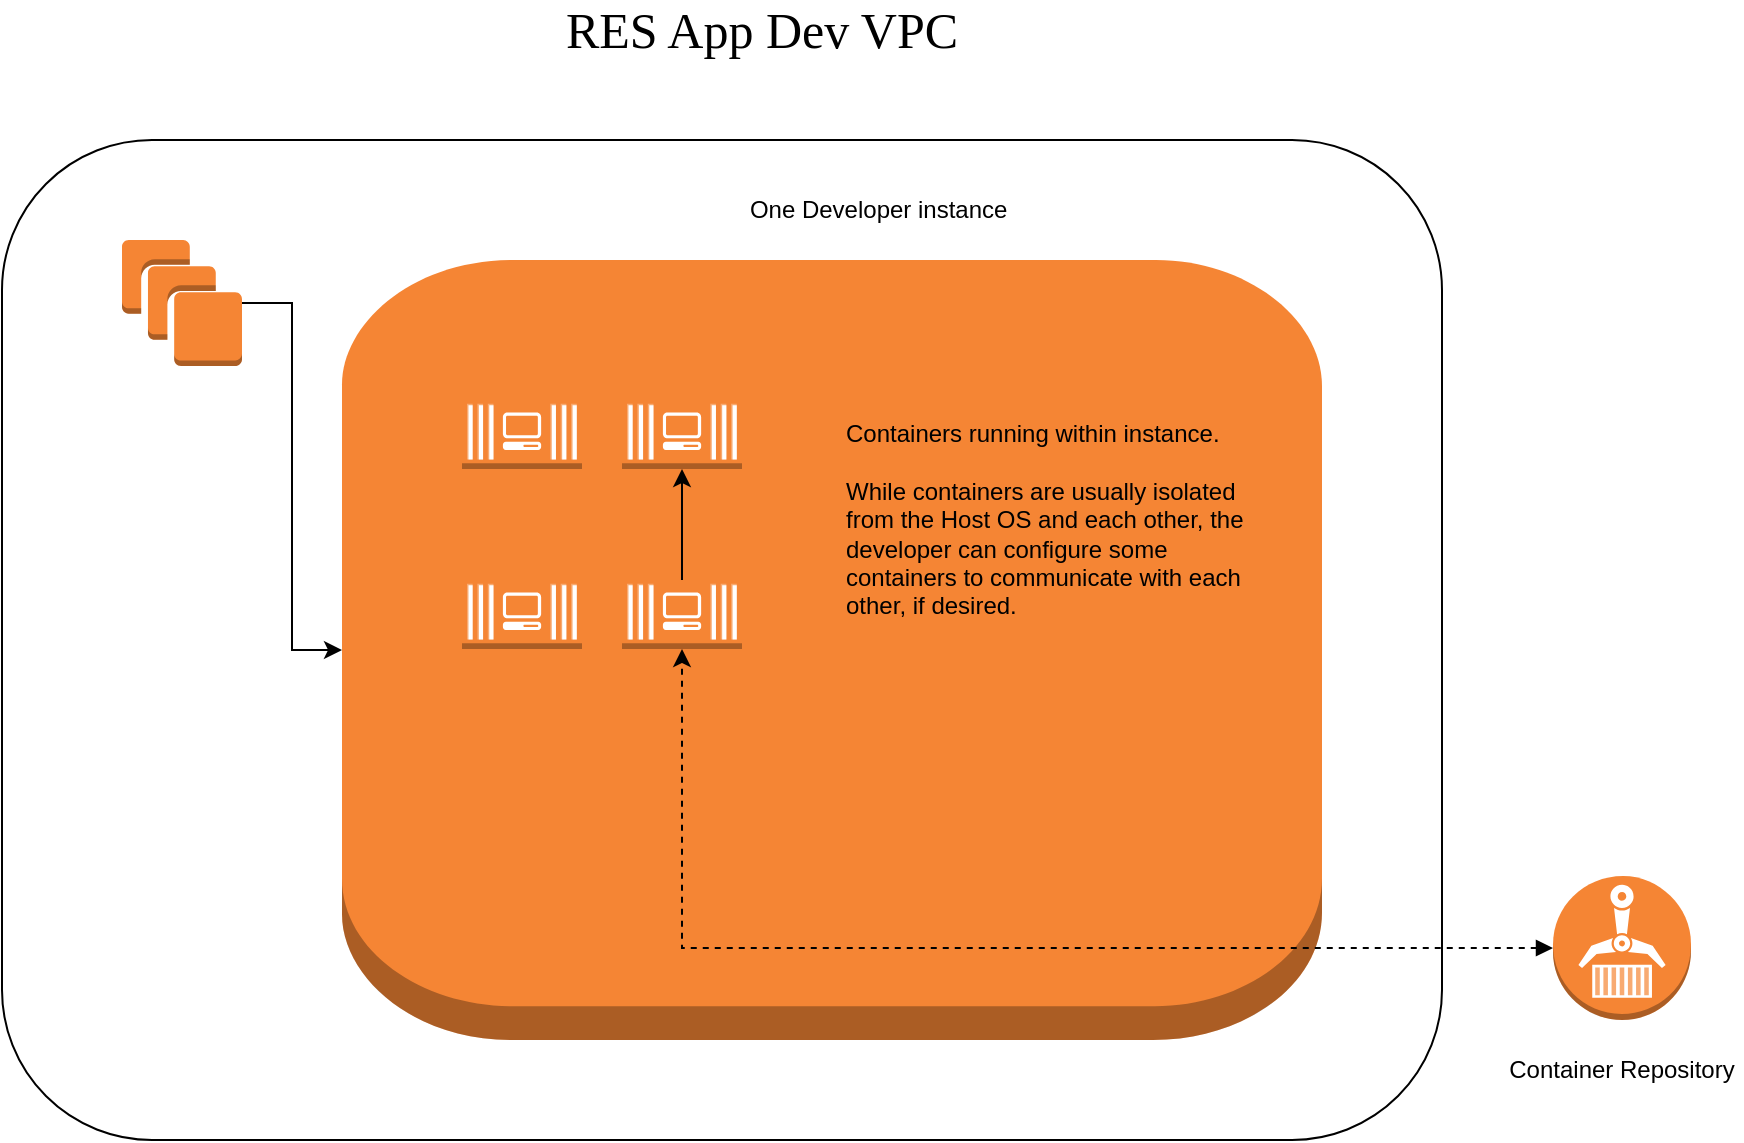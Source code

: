 <mxfile version="21.2.9" type="github">
  <diagram name="Page-1" id="zYuu9pua7qCV4rpFZ7cc">
    <mxGraphModel dx="1194" dy="734" grid="1" gridSize="10" guides="1" tooltips="1" connect="1" arrows="1" fold="1" page="1" pageScale="1" pageWidth="850" pageHeight="1100" math="0" shadow="0">
      <root>
        <mxCell id="0" />
        <mxCell id="1" parent="0" />
        <mxCell id="AQe1WXLrc3i2_WxAf1Ih-1" value="" style="rounded=1;whiteSpace=wrap;html=1;" vertex="1" parent="1">
          <mxGeometry x="70" y="110" width="720" height="500" as="geometry" />
        </mxCell>
        <mxCell id="AQe1WXLrc3i2_WxAf1Ih-3" value="" style="outlineConnect=0;dashed=0;verticalLabelPosition=bottom;verticalAlign=top;align=center;html=1;shape=mxgraph.aws3.instance;fillColor=#F58534;gradientColor=none;" vertex="1" parent="1">
          <mxGeometry x="240" y="170" width="490" height="390" as="geometry" />
        </mxCell>
        <mxCell id="AQe1WXLrc3i2_WxAf1Ih-2" value="&lt;font style=&quot;font-size: 25px;&quot; face=&quot;Verdana&quot;&gt;RES App Dev VPC&lt;/font&gt;" style="text;strokeColor=none;align=center;fillColor=none;html=1;verticalAlign=middle;whiteSpace=wrap;rounded=0;" vertex="1" parent="1">
          <mxGeometry x="260" y="40" width="380" height="30" as="geometry" />
        </mxCell>
        <mxCell id="AQe1WXLrc3i2_WxAf1Ih-5" style="edgeStyle=orthogonalEdgeStyle;rounded=0;orthogonalLoop=1;jettySize=auto;html=1;" edge="1" parent="1" source="AQe1WXLrc3i2_WxAf1Ih-4" target="AQe1WXLrc3i2_WxAf1Ih-3">
          <mxGeometry relative="1" as="geometry" />
        </mxCell>
        <mxCell id="AQe1WXLrc3i2_WxAf1Ih-4" value="" style="outlineConnect=0;dashed=0;verticalLabelPosition=bottom;verticalAlign=top;align=center;html=1;shape=mxgraph.aws3.instances;fillColor=#F58534;gradientColor=none;" vertex="1" parent="1">
          <mxGeometry x="130" y="160" width="60" height="63" as="geometry" />
        </mxCell>
        <mxCell id="AQe1WXLrc3i2_WxAf1Ih-6" value="One Developer instance&amp;nbsp;" style="text;strokeColor=none;align=center;fillColor=none;html=1;verticalAlign=middle;whiteSpace=wrap;rounded=0;" vertex="1" parent="1">
          <mxGeometry x="430" y="130" width="160" height="30" as="geometry" />
        </mxCell>
        <mxCell id="AQe1WXLrc3i2_WxAf1Ih-16" value="" style="edgeStyle=orthogonalEdgeStyle;rounded=0;orthogonalLoop=1;jettySize=auto;html=1;entryX=0.5;entryY=1;entryDx=0;entryDy=0;entryPerimeter=0;startArrow=block;startFill=1;dashed=1;" edge="1" parent="1" source="AQe1WXLrc3i2_WxAf1Ih-8" target="AQe1WXLrc3i2_WxAf1Ih-11">
          <mxGeometry relative="1" as="geometry">
            <mxPoint x="410" y="420" as="targetPoint" />
            <Array as="points" />
          </mxGeometry>
        </mxCell>
        <mxCell id="AQe1WXLrc3i2_WxAf1Ih-8" value="" style="outlineConnect=0;dashed=0;verticalLabelPosition=bottom;verticalAlign=top;align=center;html=1;shape=mxgraph.aws3.ecr;fillColor=#F58534;gradientColor=none;" vertex="1" parent="1">
          <mxGeometry x="845.5" y="478" width="69" height="72" as="geometry" />
        </mxCell>
        <mxCell id="AQe1WXLrc3i2_WxAf1Ih-9" value="Container Repository" style="text;strokeColor=none;align=center;fillColor=none;html=1;verticalAlign=middle;whiteSpace=wrap;rounded=0;" vertex="1" parent="1">
          <mxGeometry x="820" y="560" width="120" height="30" as="geometry" />
        </mxCell>
        <mxCell id="AQe1WXLrc3i2_WxAf1Ih-10" value="" style="outlineConnect=0;dashed=0;verticalLabelPosition=bottom;verticalAlign=top;align=center;html=1;shape=mxgraph.aws3.ec2_compute_container_3;fillColor=#F58534;gradientColor=none;" vertex="1" parent="1">
          <mxGeometry x="380" y="240" width="60" height="34.5" as="geometry" />
        </mxCell>
        <mxCell id="AQe1WXLrc3i2_WxAf1Ih-15" value="" style="edgeStyle=orthogonalEdgeStyle;rounded=0;orthogonalLoop=1;jettySize=auto;html=1;" edge="1" parent="1" source="AQe1WXLrc3i2_WxAf1Ih-11" target="AQe1WXLrc3i2_WxAf1Ih-10">
          <mxGeometry relative="1" as="geometry" />
        </mxCell>
        <mxCell id="AQe1WXLrc3i2_WxAf1Ih-11" value="" style="outlineConnect=0;dashed=0;verticalLabelPosition=bottom;verticalAlign=top;align=center;html=1;shape=mxgraph.aws3.ec2_compute_container_3;fillColor=#F58534;gradientColor=none;" vertex="1" parent="1">
          <mxGeometry x="380" y="330" width="60" height="34.5" as="geometry" />
        </mxCell>
        <mxCell id="AQe1WXLrc3i2_WxAf1Ih-12" value="" style="outlineConnect=0;dashed=0;verticalLabelPosition=bottom;verticalAlign=top;align=center;html=1;shape=mxgraph.aws3.ec2_compute_container_3;fillColor=#F58534;gradientColor=none;" vertex="1" parent="1">
          <mxGeometry x="300" y="330" width="60" height="34.5" as="geometry" />
        </mxCell>
        <mxCell id="AQe1WXLrc3i2_WxAf1Ih-13" value="" style="outlineConnect=0;dashed=0;verticalLabelPosition=bottom;verticalAlign=top;align=center;html=1;shape=mxgraph.aws3.ec2_compute_container_3;fillColor=#F58534;gradientColor=none;" vertex="1" parent="1">
          <mxGeometry x="300" y="240" width="60" height="34.5" as="geometry" />
        </mxCell>
        <mxCell id="AQe1WXLrc3i2_WxAf1Ih-14" value="Containers running within instance.&lt;br&gt;&lt;br&gt;While containers are usually isolated from the Host OS and each other, the developer can configure some containers to communicate with each other, if desired.&amp;nbsp;" style="text;strokeColor=none;align=left;fillColor=none;html=1;verticalAlign=middle;whiteSpace=wrap;rounded=0;" vertex="1" parent="1">
          <mxGeometry x="490" y="230" width="210" height="140" as="geometry" />
        </mxCell>
      </root>
    </mxGraphModel>
  </diagram>
</mxfile>
